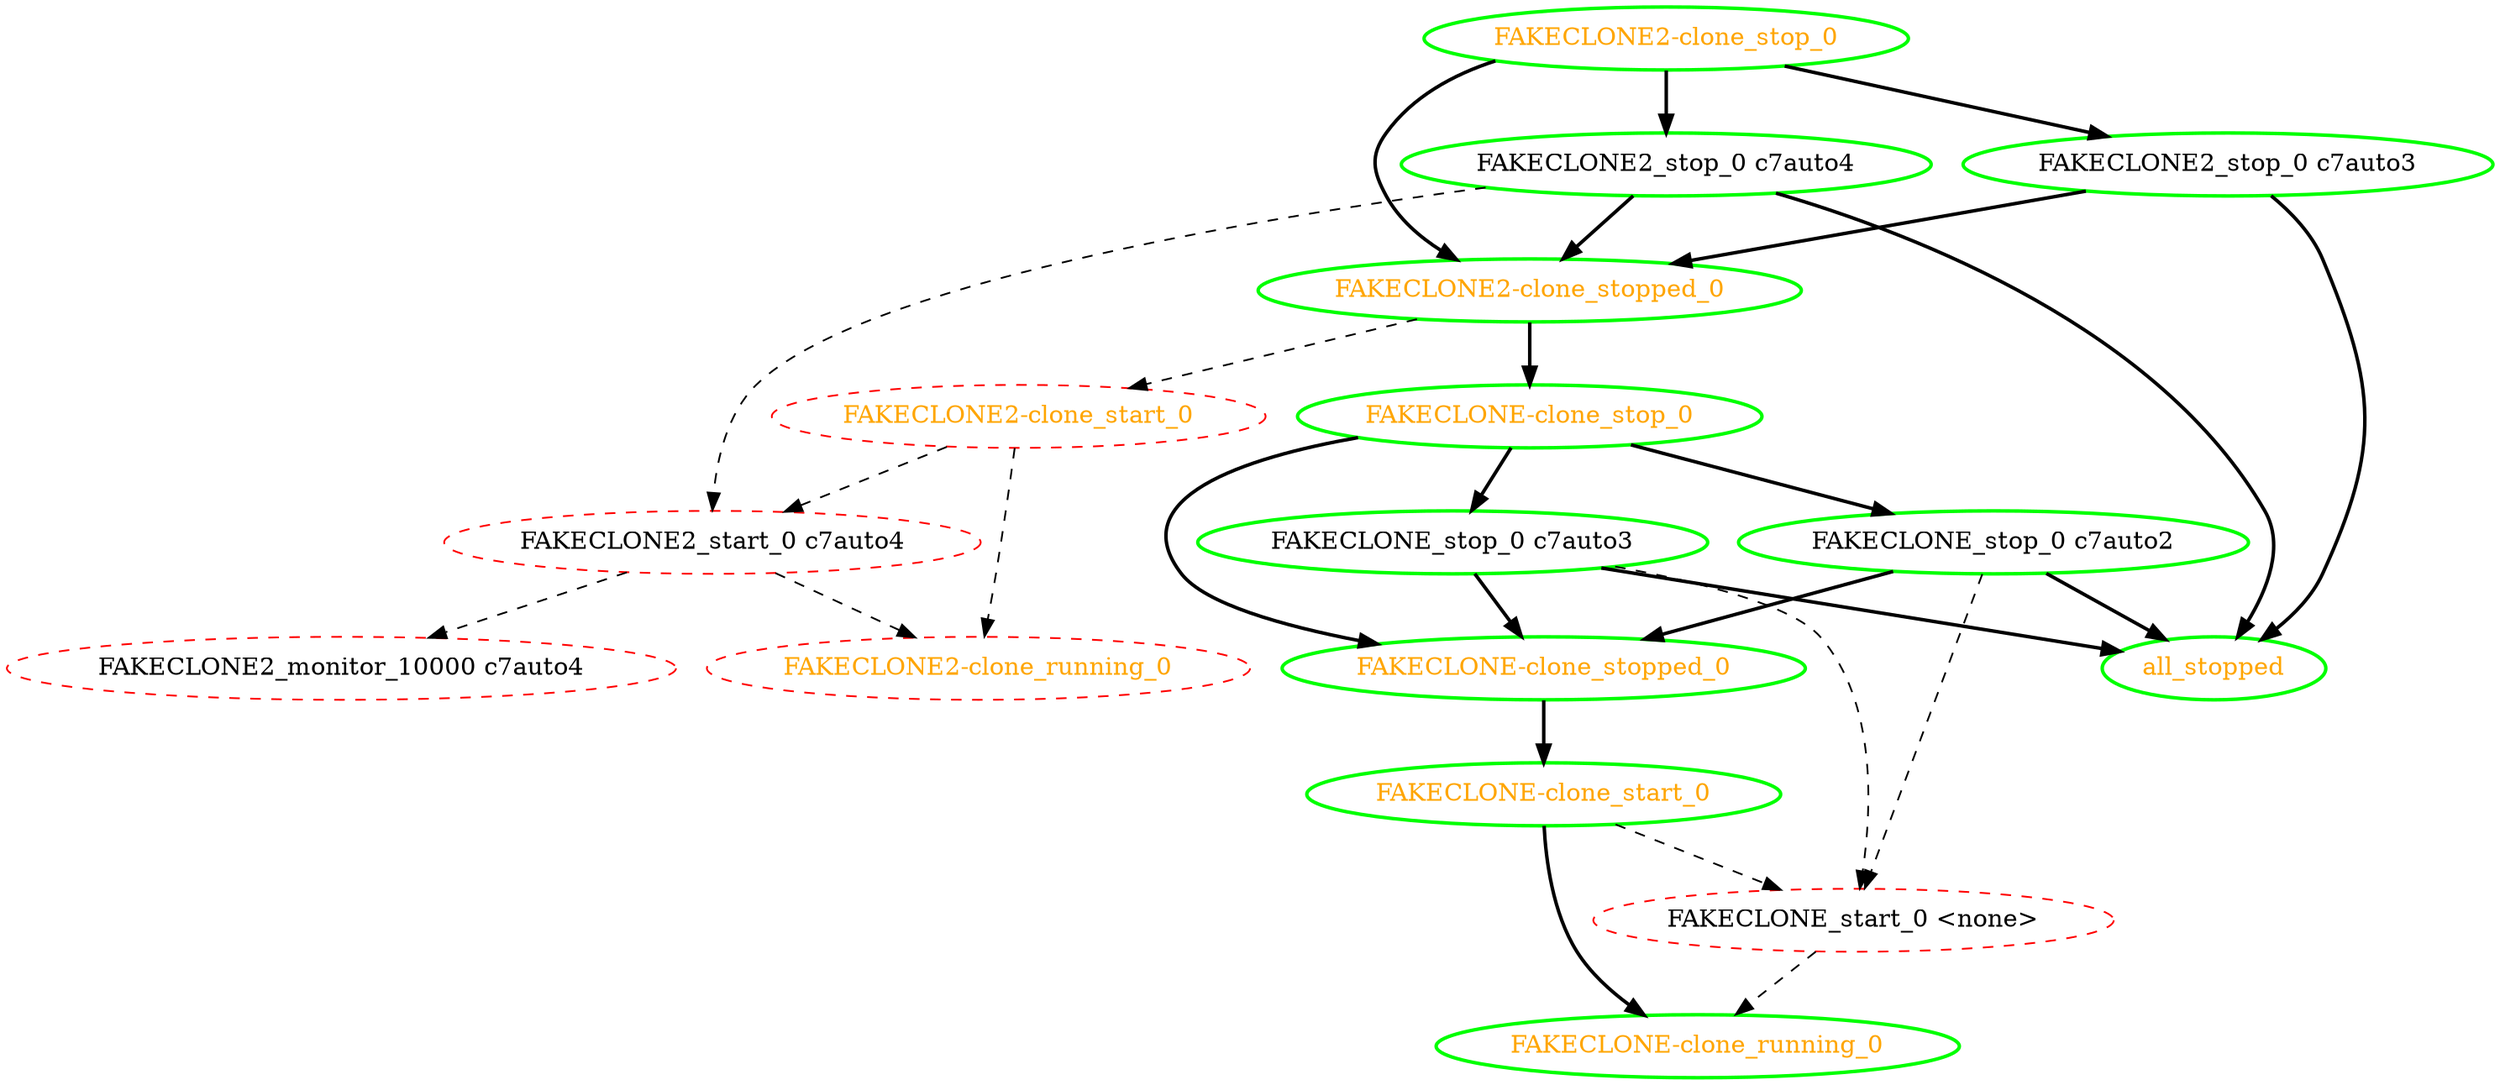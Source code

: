  digraph "g" {
"FAKECLONE-clone_running_0" [ style=bold color="green" fontcolor="orange"]
"FAKECLONE-clone_start_0" -> "FAKECLONE-clone_running_0" [ style = bold]
"FAKECLONE-clone_start_0" -> "FAKECLONE_start_0 <none>" [ style = dashed]
"FAKECLONE-clone_start_0" [ style=bold color="green" fontcolor="orange"]
"FAKECLONE-clone_stop_0" -> "FAKECLONE-clone_stopped_0" [ style = bold]
"FAKECLONE-clone_stop_0" -> "FAKECLONE_stop_0 c7auto2" [ style = bold]
"FAKECLONE-clone_stop_0" -> "FAKECLONE_stop_0 c7auto3" [ style = bold]
"FAKECLONE-clone_stop_0" [ style=bold color="green" fontcolor="orange"]
"FAKECLONE-clone_stopped_0" -> "FAKECLONE-clone_start_0" [ style = bold]
"FAKECLONE-clone_stopped_0" [ style=bold color="green" fontcolor="orange"]
"FAKECLONE2-clone_running_0" [ style=dashed color="red" fontcolor="orange"]
"FAKECLONE2-clone_start_0" -> "FAKECLONE2-clone_running_0" [ style = dashed]
"FAKECLONE2-clone_start_0" -> "FAKECLONE2_start_0 c7auto4" [ style = dashed]
"FAKECLONE2-clone_start_0" [ style=dashed color="red" fontcolor="orange"]
"FAKECLONE2-clone_stop_0" -> "FAKECLONE2-clone_stopped_0" [ style = bold]
"FAKECLONE2-clone_stop_0" -> "FAKECLONE2_stop_0 c7auto3" [ style = bold]
"FAKECLONE2-clone_stop_0" -> "FAKECLONE2_stop_0 c7auto4" [ style = bold]
"FAKECLONE2-clone_stop_0" [ style=bold color="green" fontcolor="orange"]
"FAKECLONE2-clone_stopped_0" -> "FAKECLONE-clone_stop_0" [ style = bold]
"FAKECLONE2-clone_stopped_0" -> "FAKECLONE2-clone_start_0" [ style = dashed]
"FAKECLONE2-clone_stopped_0" [ style=bold color="green" fontcolor="orange"]
"FAKECLONE2_monitor_10000 c7auto4" [ style=dashed color="red" fontcolor="black"]
"FAKECLONE2_start_0 c7auto4" -> "FAKECLONE2-clone_running_0" [ style = dashed]
"FAKECLONE2_start_0 c7auto4" -> "FAKECLONE2_monitor_10000 c7auto4" [ style = dashed]
"FAKECLONE2_start_0 c7auto4" [ style=dashed color="red" fontcolor="black"]
"FAKECLONE2_stop_0 c7auto3" -> "FAKECLONE2-clone_stopped_0" [ style = bold]
"FAKECLONE2_stop_0 c7auto3" -> "all_stopped" [ style = bold]
"FAKECLONE2_stop_0 c7auto3" [ style=bold color="green" fontcolor="black"]
"FAKECLONE2_stop_0 c7auto4" -> "FAKECLONE2-clone_stopped_0" [ style = bold]
"FAKECLONE2_stop_0 c7auto4" -> "FAKECLONE2_start_0 c7auto4" [ style = dashed]
"FAKECLONE2_stop_0 c7auto4" -> "all_stopped" [ style = bold]
"FAKECLONE2_stop_0 c7auto4" [ style=bold color="green" fontcolor="black"]
"FAKECLONE_start_0 <none>" -> "FAKECLONE-clone_running_0" [ style = dashed]
"FAKECLONE_start_0 <none>" [ style=dashed color="red" fontcolor="black"]
"FAKECLONE_stop_0 c7auto2" -> "FAKECLONE-clone_stopped_0" [ style = bold]
"FAKECLONE_stop_0 c7auto2" -> "FAKECLONE_start_0 <none>" [ style = dashed]
"FAKECLONE_stop_0 c7auto2" -> "all_stopped" [ style = bold]
"FAKECLONE_stop_0 c7auto2" [ style=bold color="green" fontcolor="black"]
"FAKECLONE_stop_0 c7auto3" -> "FAKECLONE-clone_stopped_0" [ style = bold]
"FAKECLONE_stop_0 c7auto3" -> "FAKECLONE_start_0 <none>" [ style = dashed]
"FAKECLONE_stop_0 c7auto3" -> "all_stopped" [ style = bold]
"FAKECLONE_stop_0 c7auto3" [ style=bold color="green" fontcolor="black"]
"all_stopped" [ style=bold color="green" fontcolor="orange"]
}
